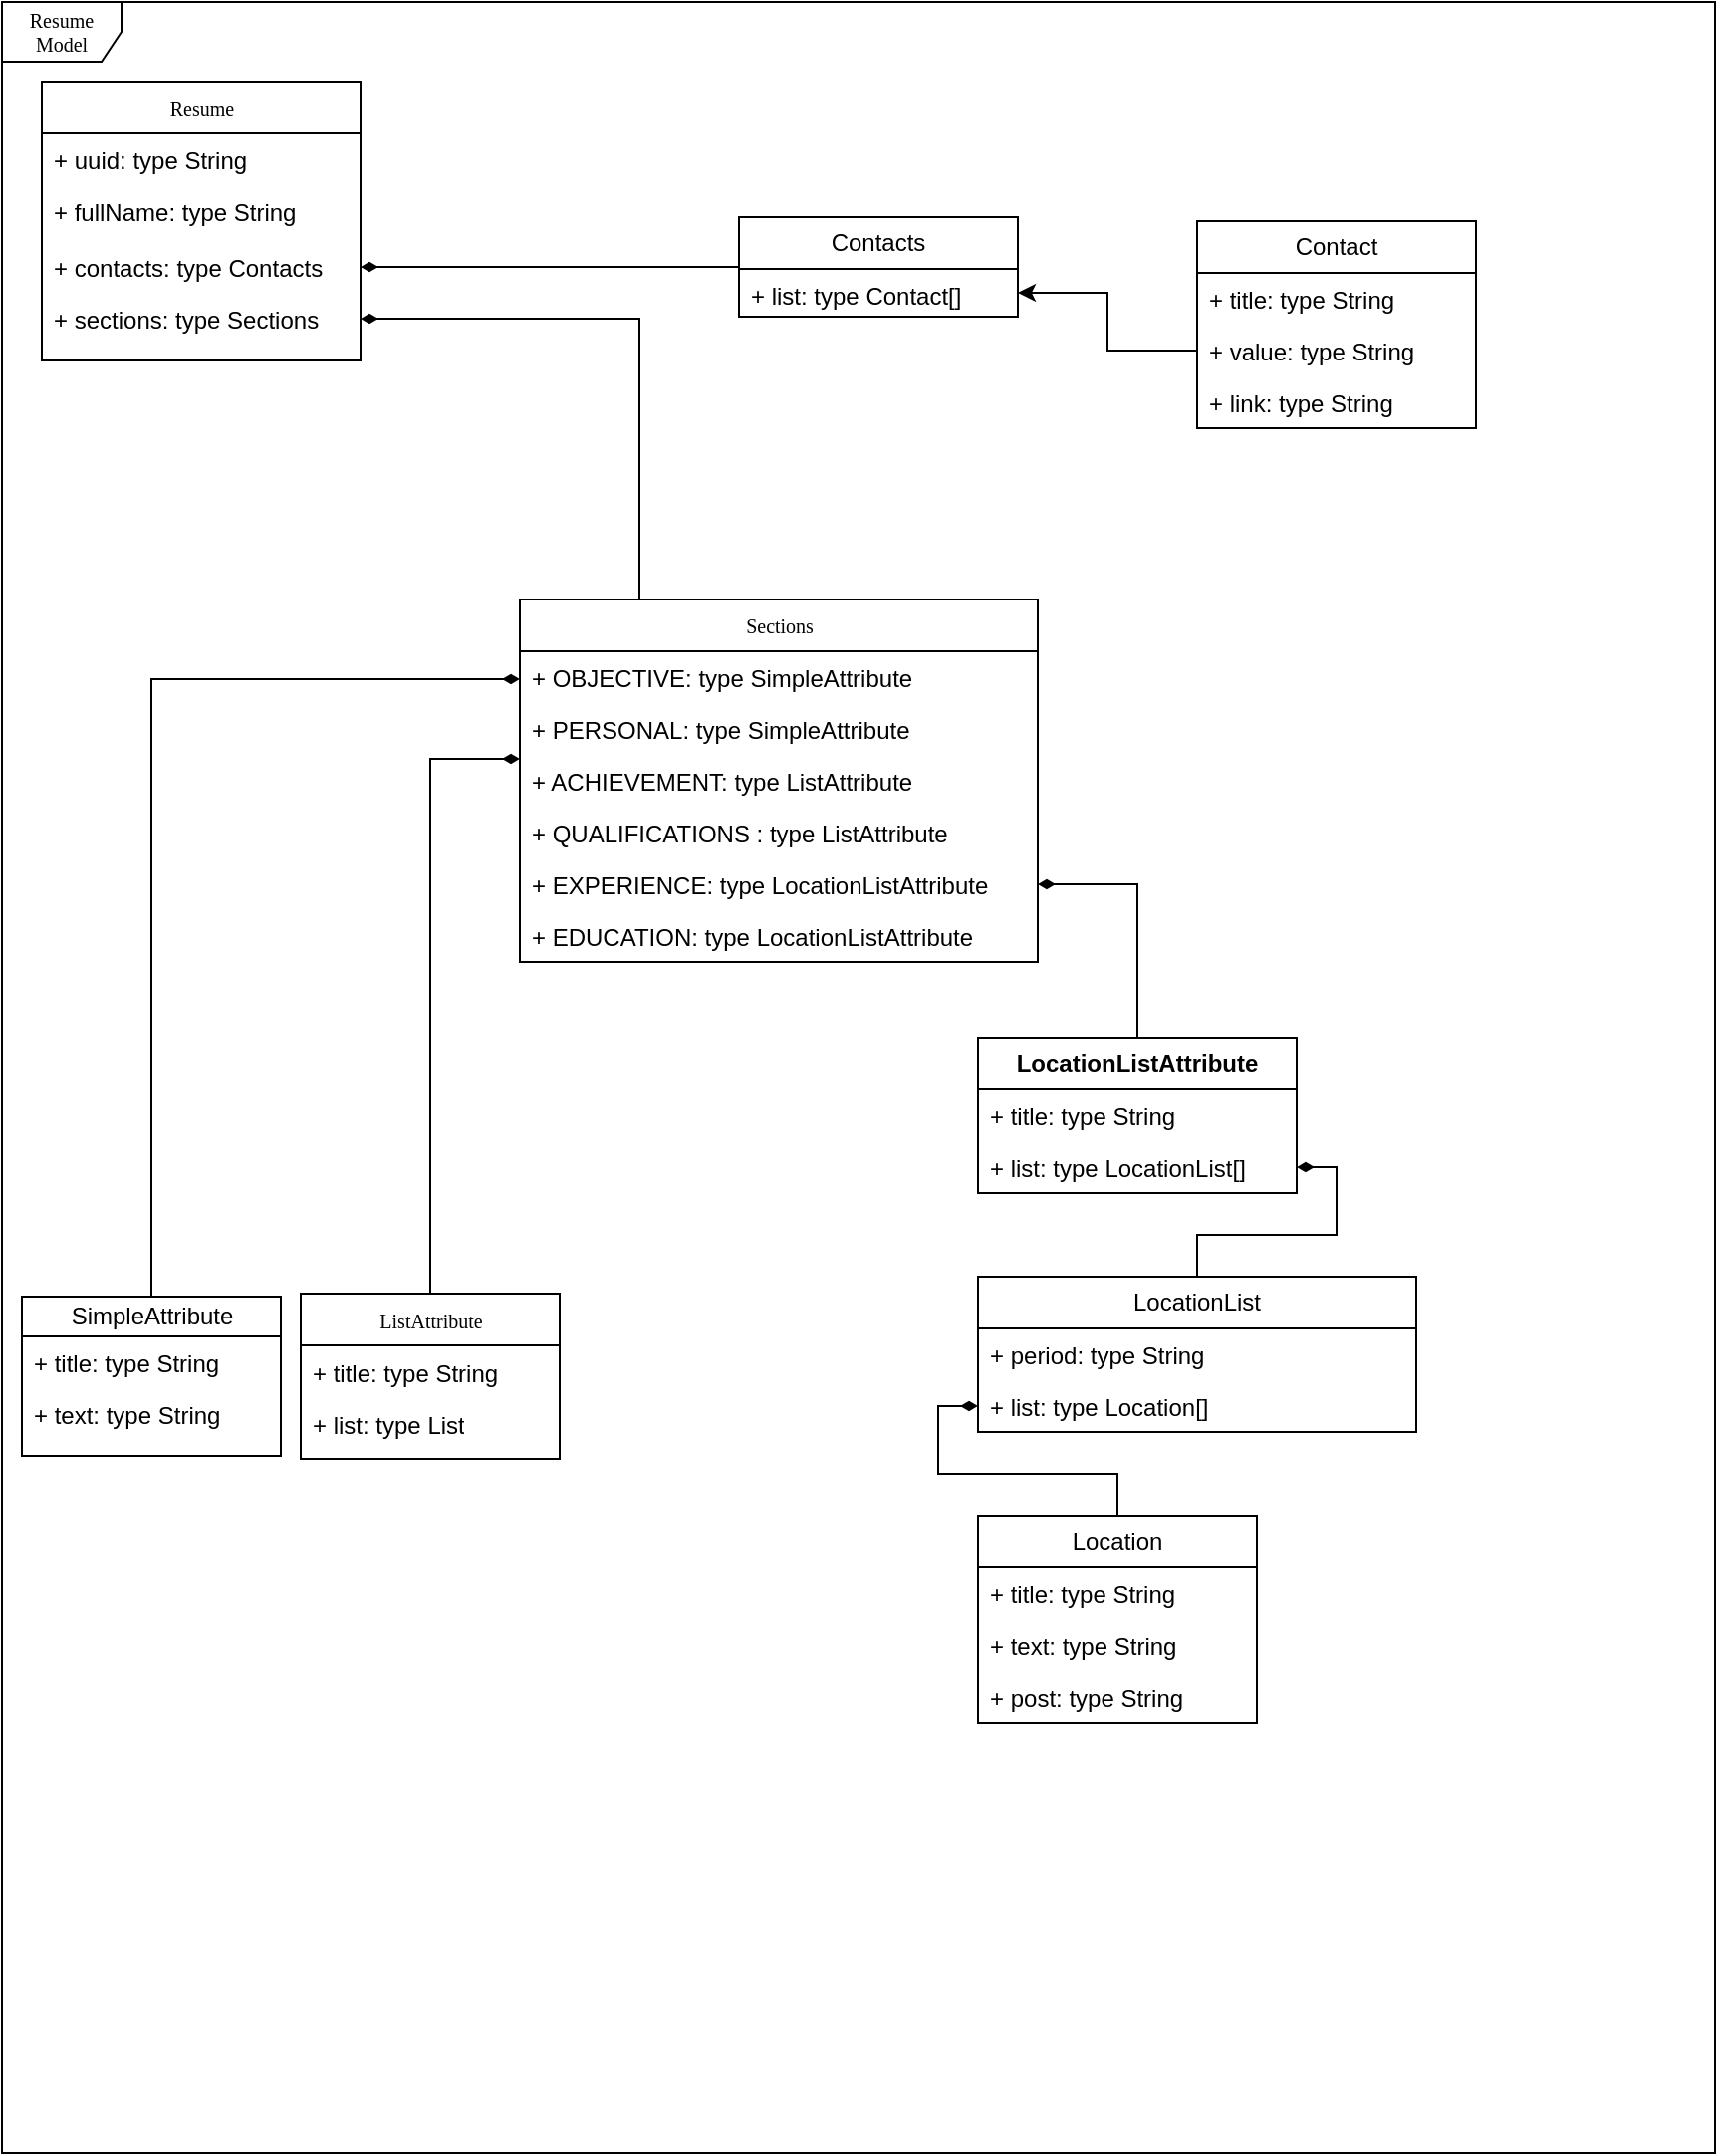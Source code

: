 <mxfile version="24.7.16">
  <diagram name="Page-1" id="c4acf3e9-155e-7222-9cf6-157b1a14988f">
    <mxGraphModel dx="1598" dy="776" grid="1" gridSize="10" guides="1" tooltips="1" connect="1" arrows="1" fold="1" page="1" pageScale="1" pageWidth="850" pageHeight="1100" background="none" math="0" shadow="0">
      <root>
        <mxCell id="0" />
        <mxCell id="1" parent="0" />
        <mxCell id="17acba5748e5396b-1" value="Resume Model" style="shape=umlFrame;whiteSpace=wrap;html=1;rounded=0;shadow=0;comic=0;labelBackgroundColor=none;strokeWidth=1;fontFamily=Verdana;fontSize=10;align=center;" parent="1" vertex="1">
          <mxGeometry x="-20" width="860" height="1080" as="geometry" />
        </mxCell>
        <mxCell id="17acba5748e5396b-20" value="Resume" style="swimlane;html=1;fontStyle=0;childLayout=stackLayout;horizontal=1;startSize=26;fillColor=none;horizontalStack=0;resizeParent=1;resizeLast=0;collapsible=1;marginBottom=0;swimlaneFillColor=#ffffff;rounded=0;shadow=0;comic=0;labelBackgroundColor=none;strokeWidth=1;fontFamily=Verdana;fontSize=10;align=center;" parent="1" vertex="1">
          <mxGeometry y="40" width="160" height="140" as="geometry" />
        </mxCell>
        <mxCell id="17acba5748e5396b-21" value="+ uuid: type String" style="text;html=1;strokeColor=none;fillColor=none;align=left;verticalAlign=top;spacingLeft=4;spacingRight=4;whiteSpace=wrap;overflow=hidden;rotatable=0;points=[[0,0.5],[1,0.5]];portConstraint=eastwest;" parent="17acba5748e5396b-20" vertex="1">
          <mxGeometry y="26" width="160" height="26" as="geometry" />
        </mxCell>
        <mxCell id="17acba5748e5396b-24" value="+ fullName: type String" style="text;html=1;strokeColor=none;fillColor=none;align=left;verticalAlign=top;spacingLeft=4;spacingRight=4;whiteSpace=wrap;overflow=hidden;rotatable=0;points=[[0,0.5],[1,0.5]];portConstraint=eastwest;" parent="17acba5748e5396b-20" vertex="1">
          <mxGeometry y="52" width="160" height="28" as="geometry" />
        </mxCell>
        <mxCell id="nUuIiGJIQyJnDqIDd3Fc-6" value="+ contacts: type Contacts" style="text;strokeColor=none;fillColor=none;align=left;verticalAlign=top;spacingLeft=4;spacingRight=4;overflow=hidden;rotatable=0;points=[[0,0.5],[1,0.5]];portConstraint=eastwest;whiteSpace=wrap;html=1;" vertex="1" parent="17acba5748e5396b-20">
          <mxGeometry y="80" width="160" height="26" as="geometry" />
        </mxCell>
        <mxCell id="nUuIiGJIQyJnDqIDd3Fc-5" value="+ sections: type Sections" style="text;strokeColor=none;fillColor=none;align=left;verticalAlign=top;spacingLeft=4;spacingRight=4;overflow=hidden;rotatable=0;points=[[0,0.5],[1,0.5]];portConstraint=eastwest;whiteSpace=wrap;html=1;" vertex="1" parent="17acba5748e5396b-20">
          <mxGeometry y="106" width="160" height="26" as="geometry" />
        </mxCell>
        <mxCell id="nUuIiGJIQyJnDqIDd3Fc-32" value="" style="edgeStyle=orthogonalEdgeStyle;rounded=0;orthogonalLoop=1;jettySize=auto;html=1;endArrow=diamondThin;endFill=1;" edge="1" parent="1" source="17acba5748e5396b-30" target="5d2195bd80daf111-2">
          <mxGeometry relative="1" as="geometry">
            <Array as="points">
              <mxPoint x="55" y="340" />
            </Array>
          </mxGeometry>
        </mxCell>
        <mxCell id="17acba5748e5396b-30" value="&lt;span style=&quot;font-family: Helvetica; font-size: 12px; text-align: left; text-wrap: wrap;&quot;&gt;SimpleAttribute&lt;/span&gt;" style="swimlane;html=1;fontStyle=0;childLayout=stackLayout;horizontal=1;startSize=20;fillColor=none;horizontalStack=0;resizeParent=1;resizeLast=0;collapsible=1;marginBottom=0;swimlaneFillColor=#ffffff;rounded=0;shadow=0;comic=0;labelBackgroundColor=none;strokeWidth=1;fontFamily=Verdana;fontSize=10;align=center;" parent="1" vertex="1">
          <mxGeometry x="-10" y="650" width="130" height="80" as="geometry" />
        </mxCell>
        <mxCell id="17acba5748e5396b-31" value="+ title: type String" style="text;html=1;strokeColor=none;fillColor=none;align=left;verticalAlign=top;spacingLeft=4;spacingRight=4;whiteSpace=wrap;overflow=hidden;rotatable=0;points=[[0,0.5],[1,0.5]];portConstraint=eastwest;" parent="17acba5748e5396b-30" vertex="1">
          <mxGeometry y="20" width="130" height="26" as="geometry" />
        </mxCell>
        <mxCell id="17acba5748e5396b-32" value="+ text: type String" style="text;html=1;strokeColor=none;fillColor=none;align=left;verticalAlign=top;spacingLeft=4;spacingRight=4;whiteSpace=wrap;overflow=hidden;rotatable=0;points=[[0,0.5],[1,0.5]];portConstraint=eastwest;" parent="17acba5748e5396b-30" vertex="1">
          <mxGeometry y="46" width="130" height="26" as="geometry" />
        </mxCell>
        <mxCell id="nUuIiGJIQyJnDqIDd3Fc-33" style="edgeStyle=orthogonalEdgeStyle;rounded=0;orthogonalLoop=1;jettySize=auto;html=1;endArrow=diamondThin;endFill=1;" edge="1" parent="1" source="5d2195bd80daf111-1" target="nUuIiGJIQyJnDqIDd3Fc-5">
          <mxGeometry relative="1" as="geometry">
            <Array as="points">
              <mxPoint x="300" y="159" />
            </Array>
          </mxGeometry>
        </mxCell>
        <mxCell id="5d2195bd80daf111-1" value="Sections" style="swimlane;html=1;fontStyle=0;childLayout=stackLayout;horizontal=1;startSize=26;fillColor=none;horizontalStack=0;resizeParent=1;resizeLast=0;collapsible=1;marginBottom=0;swimlaneFillColor=#ffffff;rounded=0;shadow=0;comic=0;labelBackgroundColor=none;strokeWidth=1;fontFamily=Verdana;fontSize=10;align=center;" parent="1" vertex="1">
          <mxGeometry x="240" y="300" width="260" height="182" as="geometry" />
        </mxCell>
        <mxCell id="5d2195bd80daf111-2" value="+ OBJECTIVE: type SimpleAttribute" style="text;html=1;strokeColor=none;fillColor=none;align=left;verticalAlign=top;spacingLeft=4;spacingRight=4;whiteSpace=wrap;overflow=hidden;rotatable=0;points=[[0,0.5],[1,0.5]];portConstraint=eastwest;" parent="5d2195bd80daf111-1" vertex="1">
          <mxGeometry y="26" width="260" height="26" as="geometry" />
        </mxCell>
        <mxCell id="5d2195bd80daf111-3" value="+ PERSONAL: type SimpleAttribute" style="text;html=1;strokeColor=none;fillColor=none;align=left;verticalAlign=top;spacingLeft=4;spacingRight=4;whiteSpace=wrap;overflow=hidden;rotatable=0;points=[[0,0.5],[1,0.5]];portConstraint=eastwest;" parent="5d2195bd80daf111-1" vertex="1">
          <mxGeometry y="52" width="260" height="26" as="geometry" />
        </mxCell>
        <mxCell id="5d2195bd80daf111-4" value="+ ACHIEVEMENT: type ListAttribute" style="text;html=1;strokeColor=none;fillColor=none;align=left;verticalAlign=top;spacingLeft=4;spacingRight=4;whiteSpace=wrap;overflow=hidden;rotatable=0;points=[[0,0.5],[1,0.5]];portConstraint=eastwest;" parent="5d2195bd80daf111-1" vertex="1">
          <mxGeometry y="78" width="260" height="26" as="geometry" />
        </mxCell>
        <mxCell id="nUuIiGJIQyJnDqIDd3Fc-10" value="+ QUALIFICATIONS&amp;nbsp;: type ListAttribute" style="text;html=1;strokeColor=none;fillColor=none;align=left;verticalAlign=top;spacingLeft=4;spacingRight=4;whiteSpace=wrap;overflow=hidden;rotatable=0;points=[[0,0.5],[1,0.5]];portConstraint=eastwest;" vertex="1" parent="5d2195bd80daf111-1">
          <mxGeometry y="104" width="260" height="26" as="geometry" />
        </mxCell>
        <mxCell id="nUuIiGJIQyJnDqIDd3Fc-12" value="+ EXPERIENCE: type&amp;nbsp;&lt;span style=&quot;text-align: center;&quot;&gt;Location&lt;/span&gt;ListAttribute" style="text;html=1;strokeColor=none;fillColor=none;align=left;verticalAlign=top;spacingLeft=4;spacingRight=4;whiteSpace=wrap;overflow=hidden;rotatable=0;points=[[0,0.5],[1,0.5]];portConstraint=eastwest;" vertex="1" parent="5d2195bd80daf111-1">
          <mxGeometry y="130" width="260" height="26" as="geometry" />
        </mxCell>
        <mxCell id="nUuIiGJIQyJnDqIDd3Fc-11" value="+ EDUCATION: type&amp;nbsp;&lt;span style=&quot;text-align: center;&quot;&gt;Location&lt;/span&gt;ListAttribute" style="text;html=1;strokeColor=none;fillColor=none;align=left;verticalAlign=top;spacingLeft=4;spacingRight=4;whiteSpace=wrap;overflow=hidden;rotatable=0;points=[[0,0.5],[1,0.5]];portConstraint=eastwest;" vertex="1" parent="5d2195bd80daf111-1">
          <mxGeometry y="156" width="260" height="26" as="geometry" />
        </mxCell>
        <mxCell id="nUuIiGJIQyJnDqIDd3Fc-36" style="edgeStyle=orthogonalEdgeStyle;rounded=0;orthogonalLoop=1;jettySize=auto;html=1;endArrow=diamondThin;endFill=1;" edge="1" parent="1" source="5d2195bd80daf111-5" target="5d2195bd80daf111-4">
          <mxGeometry relative="1" as="geometry">
            <Array as="points">
              <mxPoint x="195" y="380" />
            </Array>
          </mxGeometry>
        </mxCell>
        <mxCell id="5d2195bd80daf111-5" value="ListAttribute" style="swimlane;html=1;fontStyle=0;childLayout=stackLayout;horizontal=1;startSize=26;fillColor=none;horizontalStack=0;resizeParent=1;resizeLast=0;collapsible=1;marginBottom=0;swimlaneFillColor=#ffffff;rounded=0;shadow=0;comic=0;labelBackgroundColor=none;strokeWidth=1;fontFamily=Verdana;fontSize=10;align=center;" parent="1" vertex="1">
          <mxGeometry x="130" y="648.5" width="130" height="83" as="geometry" />
        </mxCell>
        <mxCell id="5d2195bd80daf111-6" value="+ title: type String" style="text;html=1;strokeColor=none;fillColor=none;align=left;verticalAlign=top;spacingLeft=4;spacingRight=4;whiteSpace=wrap;overflow=hidden;rotatable=0;points=[[0,0.5],[1,0.5]];portConstraint=eastwest;" parent="5d2195bd80daf111-5" vertex="1">
          <mxGeometry y="26" width="130" height="26" as="geometry" />
        </mxCell>
        <mxCell id="5d2195bd80daf111-7" value="+ list: type List" style="text;html=1;strokeColor=none;fillColor=none;align=left;verticalAlign=top;spacingLeft=4;spacingRight=4;whiteSpace=wrap;overflow=hidden;rotatable=0;points=[[0,0.5],[1,0.5]];portConstraint=eastwest;" parent="5d2195bd80daf111-5" vertex="1">
          <mxGeometry y="52" width="130" height="26" as="geometry" />
        </mxCell>
        <mxCell id="nUuIiGJIQyJnDqIDd3Fc-30" style="edgeStyle=orthogonalEdgeStyle;rounded=0;orthogonalLoop=1;jettySize=auto;html=1;endArrow=diamondThin;endFill=1;" edge="1" parent="1" source="nUuIiGJIQyJnDqIDd3Fc-18" target="nUuIiGJIQyJnDqIDd3Fc-24">
          <mxGeometry relative="1" as="geometry">
            <mxPoint x="540" y="710" as="targetPoint" />
            <Array as="points" />
          </mxGeometry>
        </mxCell>
        <mxCell id="nUuIiGJIQyJnDqIDd3Fc-18" value="Location" style="swimlane;fontStyle=0;childLayout=stackLayout;horizontal=1;startSize=26;fillColor=none;horizontalStack=0;resizeParent=1;resizeParentMax=0;resizeLast=0;collapsible=1;marginBottom=0;whiteSpace=wrap;html=1;" vertex="1" parent="1">
          <mxGeometry x="470" y="760" width="140" height="104" as="geometry" />
        </mxCell>
        <mxCell id="nUuIiGJIQyJnDqIDd3Fc-19" value="+ title: type String" style="text;strokeColor=none;fillColor=none;align=left;verticalAlign=top;spacingLeft=4;spacingRight=4;overflow=hidden;rotatable=0;points=[[0,0.5],[1,0.5]];portConstraint=eastwest;whiteSpace=wrap;html=1;" vertex="1" parent="nUuIiGJIQyJnDqIDd3Fc-18">
          <mxGeometry y="26" width="140" height="26" as="geometry" />
        </mxCell>
        <mxCell id="nUuIiGJIQyJnDqIDd3Fc-20" value="+ text: type String" style="text;strokeColor=none;fillColor=none;align=left;verticalAlign=top;spacingLeft=4;spacingRight=4;overflow=hidden;rotatable=0;points=[[0,0.5],[1,0.5]];portConstraint=eastwest;whiteSpace=wrap;html=1;" vertex="1" parent="nUuIiGJIQyJnDqIDd3Fc-18">
          <mxGeometry y="52" width="140" height="26" as="geometry" />
        </mxCell>
        <mxCell id="nUuIiGJIQyJnDqIDd3Fc-21" value="+ post: type String" style="text;strokeColor=none;fillColor=none;align=left;verticalAlign=top;spacingLeft=4;spacingRight=4;overflow=hidden;rotatable=0;points=[[0,0.5],[1,0.5]];portConstraint=eastwest;whiteSpace=wrap;html=1;" vertex="1" parent="nUuIiGJIQyJnDqIDd3Fc-18">
          <mxGeometry y="78" width="140" height="26" as="geometry" />
        </mxCell>
        <mxCell id="nUuIiGJIQyJnDqIDd3Fc-31" style="edgeStyle=orthogonalEdgeStyle;rounded=0;orthogonalLoop=1;jettySize=auto;html=1;endArrow=diamondThin;endFill=1;" edge="1" parent="1" source="nUuIiGJIQyJnDqIDd3Fc-22" target="nUuIiGJIQyJnDqIDd3Fc-28">
          <mxGeometry relative="1" as="geometry">
            <Array as="points" />
          </mxGeometry>
        </mxCell>
        <mxCell id="nUuIiGJIQyJnDqIDd3Fc-22" value="LocationList" style="swimlane;fontStyle=0;childLayout=stackLayout;horizontal=1;startSize=26;fillColor=none;horizontalStack=0;resizeParent=1;resizeParentMax=0;resizeLast=0;collapsible=1;marginBottom=0;whiteSpace=wrap;html=1;" vertex="1" parent="1">
          <mxGeometry x="470" y="640" width="220" height="78" as="geometry" />
        </mxCell>
        <mxCell id="nUuIiGJIQyJnDqIDd3Fc-23" value="+ period: type String" style="text;strokeColor=none;fillColor=none;align=left;verticalAlign=top;spacingLeft=4;spacingRight=4;overflow=hidden;rotatable=0;points=[[0,0.5],[1,0.5]];portConstraint=eastwest;whiteSpace=wrap;html=1;" vertex="1" parent="nUuIiGJIQyJnDqIDd3Fc-22">
          <mxGeometry y="26" width="220" height="26" as="geometry" />
        </mxCell>
        <mxCell id="nUuIiGJIQyJnDqIDd3Fc-24" value="+ list: type&amp;nbsp;&lt;span style=&quot;text-align: center;&quot;&gt;Location[]&lt;/span&gt;" style="text;strokeColor=none;fillColor=none;align=left;verticalAlign=top;spacingLeft=4;spacingRight=4;overflow=hidden;rotatable=0;points=[[0,0.5],[1,0.5]];portConstraint=eastwest;whiteSpace=wrap;html=1;" vertex="1" parent="nUuIiGJIQyJnDqIDd3Fc-22">
          <mxGeometry y="52" width="220" height="26" as="geometry" />
        </mxCell>
        <mxCell id="nUuIiGJIQyJnDqIDd3Fc-37" style="edgeStyle=orthogonalEdgeStyle;rounded=0;orthogonalLoop=1;jettySize=auto;html=1;endArrow=diamondThin;endFill=1;" edge="1" parent="1" source="nUuIiGJIQyJnDqIDd3Fc-26" target="nUuIiGJIQyJnDqIDd3Fc-12">
          <mxGeometry relative="1" as="geometry" />
        </mxCell>
        <mxCell id="nUuIiGJIQyJnDqIDd3Fc-26" value="&lt;span style=&quot;font-weight: 700;&quot;&gt;LocationListAttribute&lt;/span&gt;" style="swimlane;fontStyle=0;childLayout=stackLayout;horizontal=1;startSize=26;fillColor=none;horizontalStack=0;resizeParent=1;resizeParentMax=0;resizeLast=0;collapsible=1;marginBottom=0;whiteSpace=wrap;html=1;" vertex="1" parent="1">
          <mxGeometry x="470" y="520" width="160" height="78" as="geometry" />
        </mxCell>
        <mxCell id="nUuIiGJIQyJnDqIDd3Fc-27" value="+ title: type String" style="text;strokeColor=none;fillColor=none;align=left;verticalAlign=top;spacingLeft=4;spacingRight=4;overflow=hidden;rotatable=0;points=[[0,0.5],[1,0.5]];portConstraint=eastwest;whiteSpace=wrap;html=1;" vertex="1" parent="nUuIiGJIQyJnDqIDd3Fc-26">
          <mxGeometry y="26" width="160" height="26" as="geometry" />
        </mxCell>
        <mxCell id="nUuIiGJIQyJnDqIDd3Fc-28" value="+ list: type LocationList[]" style="text;strokeColor=none;fillColor=none;align=left;verticalAlign=top;spacingLeft=4;spacingRight=4;overflow=hidden;rotatable=0;points=[[0,0.5],[1,0.5]];portConstraint=eastwest;whiteSpace=wrap;html=1;" vertex="1" parent="nUuIiGJIQyJnDqIDd3Fc-26">
          <mxGeometry y="52" width="160" height="26" as="geometry" />
        </mxCell>
        <mxCell id="nUuIiGJIQyJnDqIDd3Fc-38" value="Contact" style="swimlane;fontStyle=0;childLayout=stackLayout;horizontal=1;startSize=26;fillColor=none;horizontalStack=0;resizeParent=1;resizeParentMax=0;resizeLast=0;collapsible=1;marginBottom=0;whiteSpace=wrap;html=1;" vertex="1" parent="1">
          <mxGeometry x="580" y="110" width="140" height="104" as="geometry" />
        </mxCell>
        <mxCell id="nUuIiGJIQyJnDqIDd3Fc-39" value="+ title: type String" style="text;strokeColor=none;fillColor=none;align=left;verticalAlign=top;spacingLeft=4;spacingRight=4;overflow=hidden;rotatable=0;points=[[0,0.5],[1,0.5]];portConstraint=eastwest;whiteSpace=wrap;html=1;" vertex="1" parent="nUuIiGJIQyJnDqIDd3Fc-38">
          <mxGeometry y="26" width="140" height="26" as="geometry" />
        </mxCell>
        <mxCell id="nUuIiGJIQyJnDqIDd3Fc-40" value="+ value: type String" style="text;strokeColor=none;fillColor=none;align=left;verticalAlign=top;spacingLeft=4;spacingRight=4;overflow=hidden;rotatable=0;points=[[0,0.5],[1,0.5]];portConstraint=eastwest;whiteSpace=wrap;html=1;" vertex="1" parent="nUuIiGJIQyJnDqIDd3Fc-38">
          <mxGeometry y="52" width="140" height="26" as="geometry" />
        </mxCell>
        <mxCell id="nUuIiGJIQyJnDqIDd3Fc-41" value="+ link: type String" style="text;strokeColor=none;fillColor=none;align=left;verticalAlign=top;spacingLeft=4;spacingRight=4;overflow=hidden;rotatable=0;points=[[0,0.5],[1,0.5]];portConstraint=eastwest;whiteSpace=wrap;html=1;" vertex="1" parent="nUuIiGJIQyJnDqIDd3Fc-38">
          <mxGeometry y="78" width="140" height="26" as="geometry" />
        </mxCell>
        <mxCell id="nUuIiGJIQyJnDqIDd3Fc-47" style="edgeStyle=orthogonalEdgeStyle;rounded=0;orthogonalLoop=1;jettySize=auto;html=1;endArrow=diamondThin;endFill=1;" edge="1" parent="1" source="nUuIiGJIQyJnDqIDd3Fc-42" target="nUuIiGJIQyJnDqIDd3Fc-6">
          <mxGeometry relative="1" as="geometry" />
        </mxCell>
        <mxCell id="nUuIiGJIQyJnDqIDd3Fc-42" value="Contacts" style="swimlane;fontStyle=0;childLayout=stackLayout;horizontal=1;startSize=26;fillColor=none;horizontalStack=0;resizeParent=1;resizeParentMax=0;resizeLast=0;collapsible=1;marginBottom=0;whiteSpace=wrap;html=1;" vertex="1" parent="1">
          <mxGeometry x="350" y="108" width="140" height="50" as="geometry" />
        </mxCell>
        <mxCell id="nUuIiGJIQyJnDqIDd3Fc-43" value="+ list: type&amp;nbsp;&lt;span style=&quot;text-align: center;&quot;&gt;Contact[]&lt;/span&gt;" style="text;strokeColor=none;fillColor=none;align=left;verticalAlign=top;spacingLeft=4;spacingRight=4;overflow=hidden;rotatable=0;points=[[0,0.5],[1,0.5]];portConstraint=eastwest;whiteSpace=wrap;html=1;" vertex="1" parent="nUuIiGJIQyJnDqIDd3Fc-42">
          <mxGeometry y="26" width="140" height="24" as="geometry" />
        </mxCell>
        <mxCell id="nUuIiGJIQyJnDqIDd3Fc-48" style="edgeStyle=orthogonalEdgeStyle;rounded=0;orthogonalLoop=1;jettySize=auto;html=1;" edge="1" parent="1" source="nUuIiGJIQyJnDqIDd3Fc-40" target="nUuIiGJIQyJnDqIDd3Fc-43">
          <mxGeometry relative="1" as="geometry" />
        </mxCell>
      </root>
    </mxGraphModel>
  </diagram>
</mxfile>
